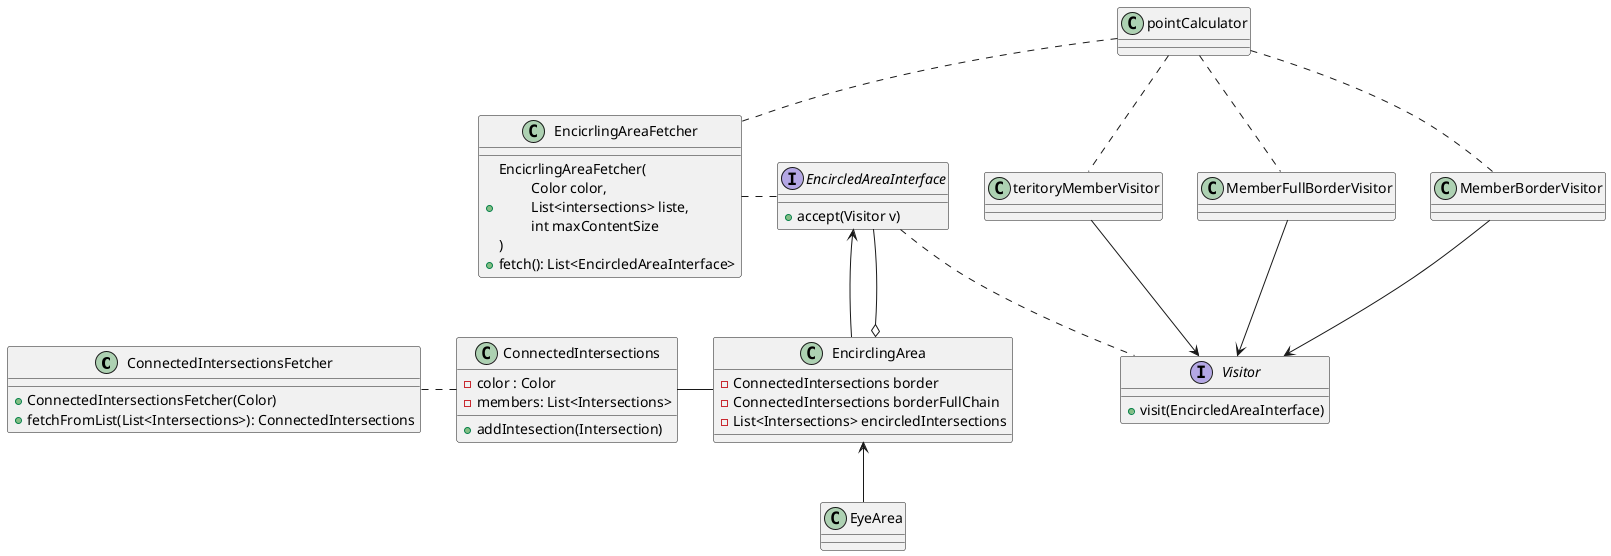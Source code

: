 @startuml



class ConnectedIntersectionsFetcher {
    +ConnectedIntersectionsFetcher(Color)
    +fetchFromList(List<Intersections>): ConnectedIntersections
}

class ConnectedIntersections {
    -color : Color
    -members: List<Intersections>
    +addIntesection(Intersection)
}

ConnectedIntersectionsFetcher . ConnectedIntersections


Interface EncircledAreaInterface {
    +accept(Visitor v)
}
class EncirclingArea{
  -ConnectedIntersections border
  -ConnectedIntersections borderFullChain
  -List<Intersections> encircledIntersections
}
class EyeArea {
}

EncircledAreaInterface <-- EncirclingArea
EncircledAreaInterface --o EncirclingArea
EncirclingArea <-- EyeArea
ConnectedIntersections - EncirclingArea


class EncicrlingAreaFetcher{
    +EncicrlingAreaFetcher(\n\t Color color, \n\t List<intersections> liste, \n\t int maxContentSize  \n)
    +fetch(): List<EncircledAreaInterface>
}

EncicrlingAreaFetcher . EncircledAreaInterface

interface Visitor {
    +visit(EncircledAreaInterface)
}

class teritoryMemberVisitor

EncircledAreaInterface . Visitor
teritoryMemberVisitor --> Visitor
MemberFullBorderVisitor --> Visitor
MemberBorderVisitor --> Visitor

class pointCalculator
pointCalculator .. EncicrlingAreaFetcher
pointCalculator .. teritoryMemberVisitor
pointCalculator .. MemberFullBorderVisitor
pointCalculator .. MemberBorderVisitor


@enduml